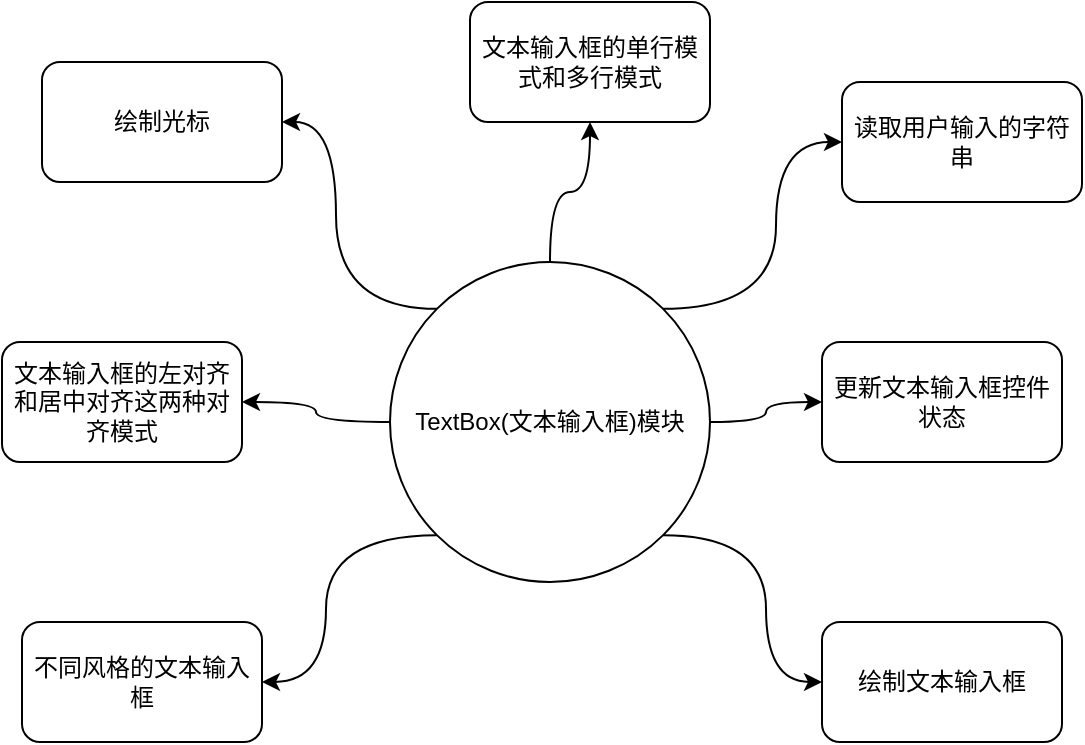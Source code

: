 <mxfile version="26.2.15">
  <diagram name="第 1 页" id="fLiAGrnd8YziLYf7T9kS">
    <mxGraphModel dx="792" dy="472" grid="1" gridSize="10" guides="1" tooltips="1" connect="1" arrows="1" fold="1" page="1" pageScale="1" pageWidth="827" pageHeight="1169" math="0" shadow="0">
      <root>
        <mxCell id="0" />
        <mxCell id="1" parent="0" />
        <mxCell id="XuQ9Nb6OOMXWihYb1Hqa-14" style="edgeStyle=orthogonalEdgeStyle;curved=1;rounded=0;orthogonalLoop=1;jettySize=auto;html=1;exitX=0;exitY=0;exitDx=0;exitDy=0;entryX=1;entryY=0.5;entryDx=0;entryDy=0;" parent="1" source="eUGH_nE3IELsgFQOLnSq-2" target="XuQ9Nb6OOMXWihYb1Hqa-8" edge="1">
          <mxGeometry relative="1" as="geometry" />
        </mxCell>
        <mxCell id="XuQ9Nb6OOMXWihYb1Hqa-15" style="edgeStyle=orthogonalEdgeStyle;curved=1;rounded=0;orthogonalLoop=1;jettySize=auto;html=1;exitX=0;exitY=0.5;exitDx=0;exitDy=0;entryX=1;entryY=0.5;entryDx=0;entryDy=0;" parent="1" source="eUGH_nE3IELsgFQOLnSq-2" target="XuQ9Nb6OOMXWihYb1Hqa-9" edge="1">
          <mxGeometry relative="1" as="geometry" />
        </mxCell>
        <mxCell id="XuQ9Nb6OOMXWihYb1Hqa-16" style="edgeStyle=orthogonalEdgeStyle;curved=1;rounded=0;orthogonalLoop=1;jettySize=auto;html=1;exitX=0;exitY=1;exitDx=0;exitDy=0;entryX=1;entryY=0.5;entryDx=0;entryDy=0;" parent="1" source="eUGH_nE3IELsgFQOLnSq-2" target="XuQ9Nb6OOMXWihYb1Hqa-10" edge="1">
          <mxGeometry relative="1" as="geometry" />
        </mxCell>
        <mxCell id="XuQ9Nb6OOMXWihYb1Hqa-17" style="edgeStyle=orthogonalEdgeStyle;curved=1;rounded=0;orthogonalLoop=1;jettySize=auto;html=1;exitX=1;exitY=1;exitDx=0;exitDy=0;entryX=0;entryY=0.5;entryDx=0;entryDy=0;" parent="1" source="eUGH_nE3IELsgFQOLnSq-2" target="XuQ9Nb6OOMXWihYb1Hqa-13" edge="1">
          <mxGeometry relative="1" as="geometry" />
        </mxCell>
        <mxCell id="XuQ9Nb6OOMXWihYb1Hqa-18" style="edgeStyle=orthogonalEdgeStyle;curved=1;rounded=0;orthogonalLoop=1;jettySize=auto;html=1;exitX=1;exitY=0.5;exitDx=0;exitDy=0;entryX=0;entryY=0.5;entryDx=0;entryDy=0;" parent="1" source="eUGH_nE3IELsgFQOLnSq-2" target="XuQ9Nb6OOMXWihYb1Hqa-12" edge="1">
          <mxGeometry relative="1" as="geometry" />
        </mxCell>
        <mxCell id="XuQ9Nb6OOMXWihYb1Hqa-19" style="edgeStyle=orthogonalEdgeStyle;curved=1;rounded=0;orthogonalLoop=1;jettySize=auto;html=1;exitX=1;exitY=0;exitDx=0;exitDy=0;entryX=0;entryY=0.5;entryDx=0;entryDy=0;" parent="1" source="eUGH_nE3IELsgFQOLnSq-2" target="XuQ9Nb6OOMXWihYb1Hqa-11" edge="1">
          <mxGeometry relative="1" as="geometry" />
        </mxCell>
        <mxCell id="sChF20XtlNnyTWGUTJmU-3" style="edgeStyle=orthogonalEdgeStyle;curved=1;rounded=0;orthogonalLoop=1;jettySize=auto;html=1;exitX=0.5;exitY=0;exitDx=0;exitDy=0;entryX=0.5;entryY=1;entryDx=0;entryDy=0;" edge="1" parent="1" source="eUGH_nE3IELsgFQOLnSq-2" target="sChF20XtlNnyTWGUTJmU-2">
          <mxGeometry relative="1" as="geometry" />
        </mxCell>
        <mxCell id="eUGH_nE3IELsgFQOLnSq-2" value="TextBox(文本输入框)模块" style="ellipse;whiteSpace=wrap;html=1;aspect=fixed;" parent="1" vertex="1">
          <mxGeometry x="284" y="490" width="160" height="160" as="geometry" />
        </mxCell>
        <mxCell id="XuQ9Nb6OOMXWihYb1Hqa-8" value="绘制光标" style="rounded=1;whiteSpace=wrap;html=1;" parent="1" vertex="1">
          <mxGeometry x="110" y="390" width="120" height="60" as="geometry" />
        </mxCell>
        <mxCell id="XuQ9Nb6OOMXWihYb1Hqa-9" value="文本输入框的左对齐和居中对齐这两种对齐模式" style="rounded=1;whiteSpace=wrap;html=1;" parent="1" vertex="1">
          <mxGeometry x="90" y="530" width="120" height="60" as="geometry" />
        </mxCell>
        <mxCell id="XuQ9Nb6OOMXWihYb1Hqa-10" value="不同风格的文本输入框" style="rounded=1;whiteSpace=wrap;html=1;" parent="1" vertex="1">
          <mxGeometry x="100" y="670" width="120" height="60" as="geometry" />
        </mxCell>
        <mxCell id="XuQ9Nb6OOMXWihYb1Hqa-11" value="读取用户输入的字符串" style="rounded=1;whiteSpace=wrap;html=1;" parent="1" vertex="1">
          <mxGeometry x="510" y="400" width="120" height="60" as="geometry" />
        </mxCell>
        <mxCell id="XuQ9Nb6OOMXWihYb1Hqa-12" value="更新文本输入框控件状态" style="rounded=1;whiteSpace=wrap;html=1;" parent="1" vertex="1">
          <mxGeometry x="500" y="530" width="120" height="60" as="geometry" />
        </mxCell>
        <mxCell id="XuQ9Nb6OOMXWihYb1Hqa-13" value="绘制文本输入框" style="rounded=1;whiteSpace=wrap;html=1;" parent="1" vertex="1">
          <mxGeometry x="500" y="670" width="120" height="60" as="geometry" />
        </mxCell>
        <mxCell id="sChF20XtlNnyTWGUTJmU-2" value="文本输入框的单行模式和多行模式" style="rounded=1;whiteSpace=wrap;html=1;" vertex="1" parent="1">
          <mxGeometry x="324" y="360" width="120" height="60" as="geometry" />
        </mxCell>
      </root>
    </mxGraphModel>
  </diagram>
</mxfile>
